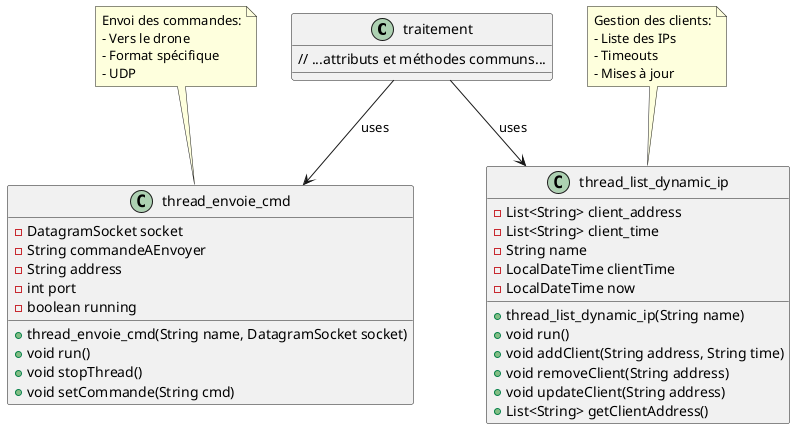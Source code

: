 @startuml traitement_class_pt2

class traitement {
    // ...attributs et méthodes communs...
}

class thread_envoie_cmd {
    -DatagramSocket socket
    -String commandeAEnvoyer
    -String address
    -int port
    -boolean running
    
    +thread_envoie_cmd(String name, DatagramSocket socket)
    +void run()
    +void stopThread()
    +void setCommande(String cmd)
}

class thread_list_dynamic_ip {
    -List<String> client_address
    -List<String> client_time
    -String name
    -LocalDateTime clientTime
    -LocalDateTime now
    
    +thread_list_dynamic_ip(String name)
    +void run()
    +void addClient(String address, String time)
    +void removeClient(String address)
    +void updateClient(String address)
    +List<String> getClientAddress()
}

traitement --> thread_envoie_cmd : uses
traitement --> thread_list_dynamic_ip : uses


note top of thread_envoie_cmd
    Envoi des commandes:
    - Vers le drone
    - Format spécifique
    - UDP
end note

note top of thread_list_dynamic_ip
    Gestion des clients:
    - Liste des IPs
    - Timeouts
    - Mises à jour
end note
@enduml